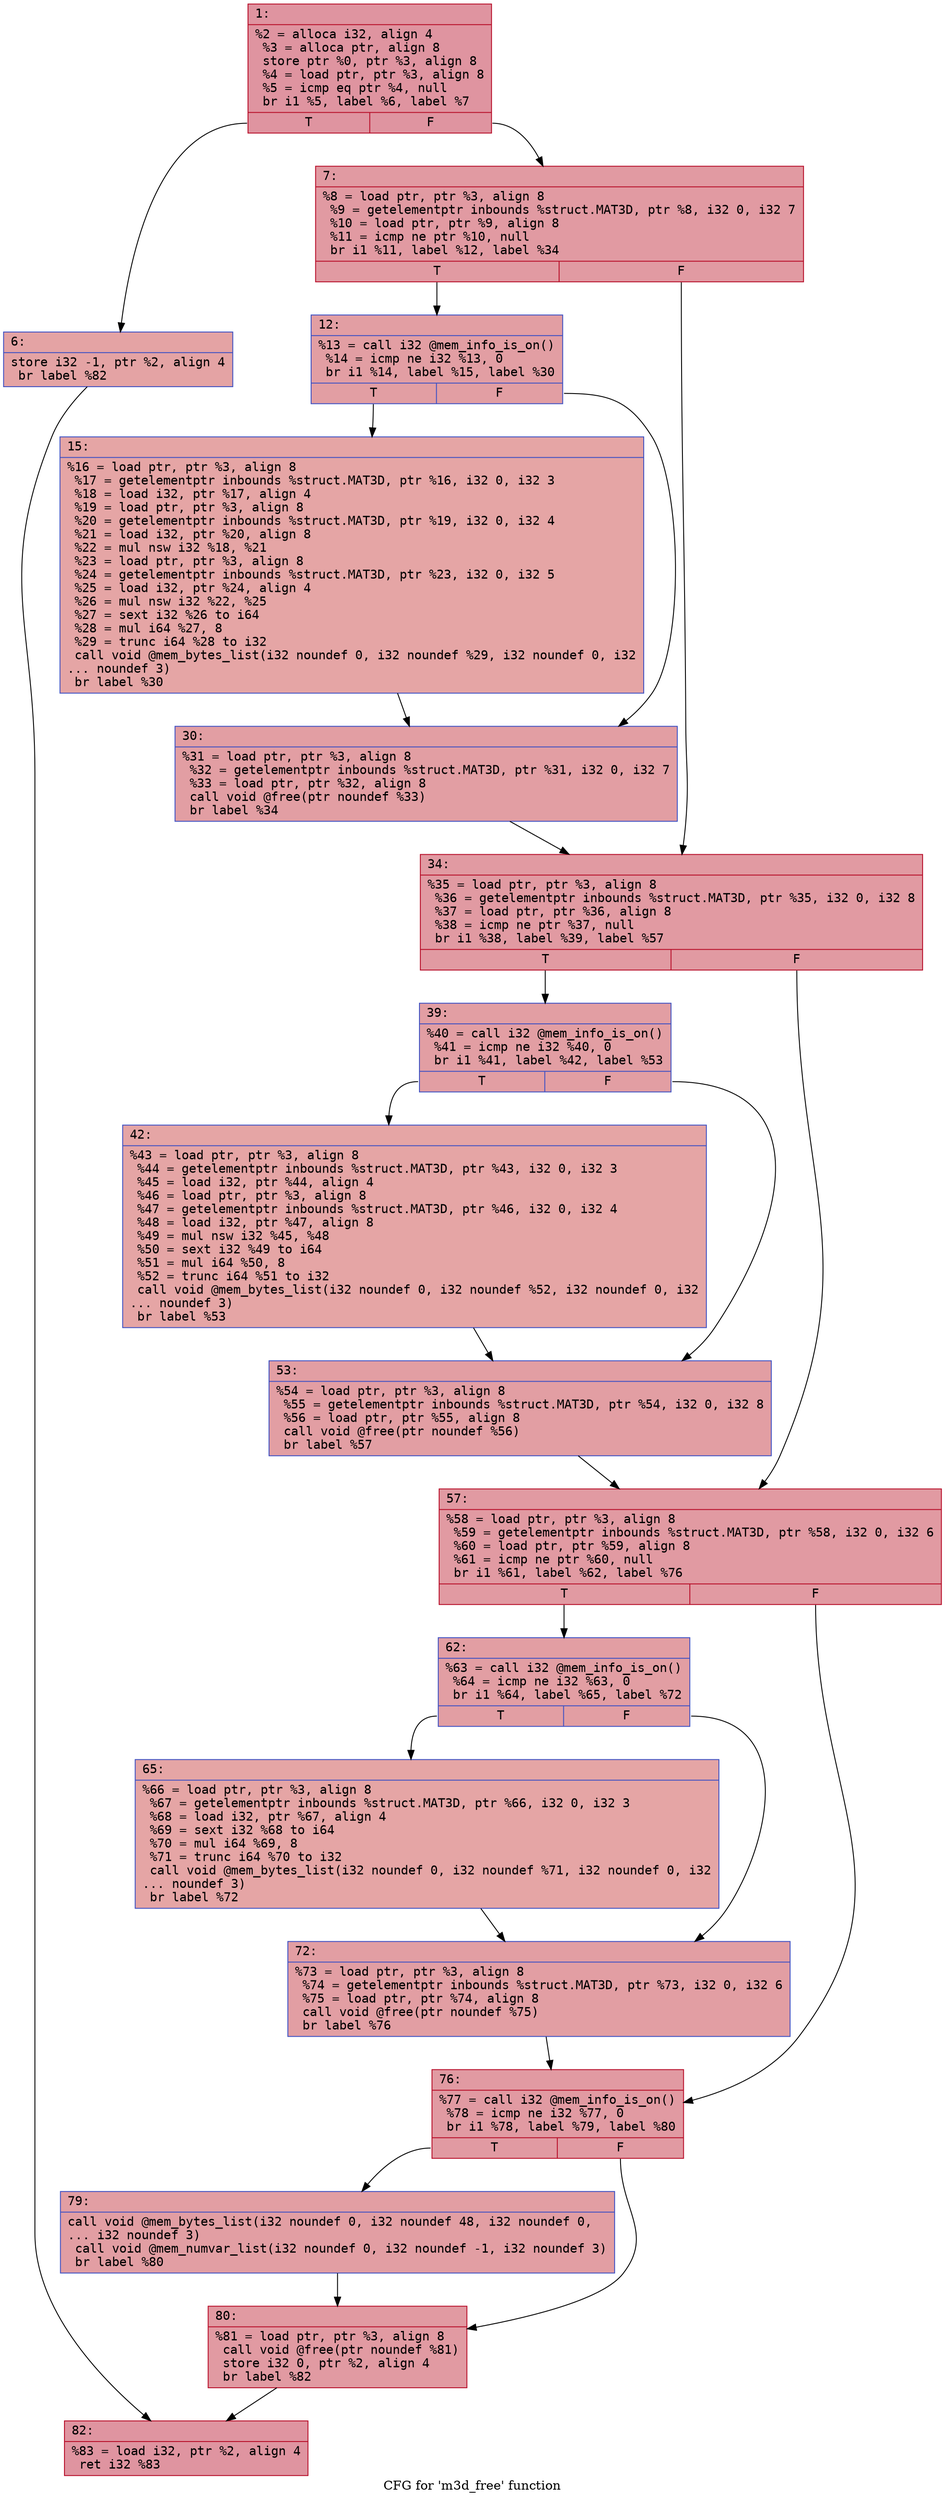 digraph "CFG for 'm3d_free' function" {
	label="CFG for 'm3d_free' function";

	Node0x6000004d2b20 [shape=record,color="#b70d28ff", style=filled, fillcolor="#b70d2870" fontname="Courier",label="{1:\l|  %2 = alloca i32, align 4\l  %3 = alloca ptr, align 8\l  store ptr %0, ptr %3, align 8\l  %4 = load ptr, ptr %3, align 8\l  %5 = icmp eq ptr %4, null\l  br i1 %5, label %6, label %7\l|{<s0>T|<s1>F}}"];
	Node0x6000004d2b20:s0 -> Node0x6000004d2b70[tooltip="1 -> 6\nProbability 37.50%" ];
	Node0x6000004d2b20:s1 -> Node0x6000004d2bc0[tooltip="1 -> 7\nProbability 62.50%" ];
	Node0x6000004d2b70 [shape=record,color="#3d50c3ff", style=filled, fillcolor="#c32e3170" fontname="Courier",label="{6:\l|  store i32 -1, ptr %2, align 4\l  br label %82\l}"];
	Node0x6000004d2b70 -> Node0x6000004d3070[tooltip="6 -> 82\nProbability 100.00%" ];
	Node0x6000004d2bc0 [shape=record,color="#b70d28ff", style=filled, fillcolor="#bb1b2c70" fontname="Courier",label="{7:\l|  %8 = load ptr, ptr %3, align 8\l  %9 = getelementptr inbounds %struct.MAT3D, ptr %8, i32 0, i32 7\l  %10 = load ptr, ptr %9, align 8\l  %11 = icmp ne ptr %10, null\l  br i1 %11, label %12, label %34\l|{<s0>T|<s1>F}}"];
	Node0x6000004d2bc0:s0 -> Node0x6000004d2c10[tooltip="7 -> 12\nProbability 62.50%" ];
	Node0x6000004d2bc0:s1 -> Node0x6000004d2d00[tooltip="7 -> 34\nProbability 37.50%" ];
	Node0x6000004d2c10 [shape=record,color="#3d50c3ff", style=filled, fillcolor="#be242e70" fontname="Courier",label="{12:\l|  %13 = call i32 @mem_info_is_on()\l  %14 = icmp ne i32 %13, 0\l  br i1 %14, label %15, label %30\l|{<s0>T|<s1>F}}"];
	Node0x6000004d2c10:s0 -> Node0x6000004d2c60[tooltip="12 -> 15\nProbability 62.50%" ];
	Node0x6000004d2c10:s1 -> Node0x6000004d2cb0[tooltip="12 -> 30\nProbability 37.50%" ];
	Node0x6000004d2c60 [shape=record,color="#3d50c3ff", style=filled, fillcolor="#c5333470" fontname="Courier",label="{15:\l|  %16 = load ptr, ptr %3, align 8\l  %17 = getelementptr inbounds %struct.MAT3D, ptr %16, i32 0, i32 3\l  %18 = load i32, ptr %17, align 4\l  %19 = load ptr, ptr %3, align 8\l  %20 = getelementptr inbounds %struct.MAT3D, ptr %19, i32 0, i32 4\l  %21 = load i32, ptr %20, align 8\l  %22 = mul nsw i32 %18, %21\l  %23 = load ptr, ptr %3, align 8\l  %24 = getelementptr inbounds %struct.MAT3D, ptr %23, i32 0, i32 5\l  %25 = load i32, ptr %24, align 4\l  %26 = mul nsw i32 %22, %25\l  %27 = sext i32 %26 to i64\l  %28 = mul i64 %27, 8\l  %29 = trunc i64 %28 to i32\l  call void @mem_bytes_list(i32 noundef 0, i32 noundef %29, i32 noundef 0, i32\l... noundef 3)\l  br label %30\l}"];
	Node0x6000004d2c60 -> Node0x6000004d2cb0[tooltip="15 -> 30\nProbability 100.00%" ];
	Node0x6000004d2cb0 [shape=record,color="#3d50c3ff", style=filled, fillcolor="#be242e70" fontname="Courier",label="{30:\l|  %31 = load ptr, ptr %3, align 8\l  %32 = getelementptr inbounds %struct.MAT3D, ptr %31, i32 0, i32 7\l  %33 = load ptr, ptr %32, align 8\l  call void @free(ptr noundef %33)\l  br label %34\l}"];
	Node0x6000004d2cb0 -> Node0x6000004d2d00[tooltip="30 -> 34\nProbability 100.00%" ];
	Node0x6000004d2d00 [shape=record,color="#b70d28ff", style=filled, fillcolor="#bb1b2c70" fontname="Courier",label="{34:\l|  %35 = load ptr, ptr %3, align 8\l  %36 = getelementptr inbounds %struct.MAT3D, ptr %35, i32 0, i32 8\l  %37 = load ptr, ptr %36, align 8\l  %38 = icmp ne ptr %37, null\l  br i1 %38, label %39, label %57\l|{<s0>T|<s1>F}}"];
	Node0x6000004d2d00:s0 -> Node0x6000004d2d50[tooltip="34 -> 39\nProbability 62.50%" ];
	Node0x6000004d2d00:s1 -> Node0x6000004d2e40[tooltip="34 -> 57\nProbability 37.50%" ];
	Node0x6000004d2d50 [shape=record,color="#3d50c3ff", style=filled, fillcolor="#be242e70" fontname="Courier",label="{39:\l|  %40 = call i32 @mem_info_is_on()\l  %41 = icmp ne i32 %40, 0\l  br i1 %41, label %42, label %53\l|{<s0>T|<s1>F}}"];
	Node0x6000004d2d50:s0 -> Node0x6000004d2da0[tooltip="39 -> 42\nProbability 62.50%" ];
	Node0x6000004d2d50:s1 -> Node0x6000004d2df0[tooltip="39 -> 53\nProbability 37.50%" ];
	Node0x6000004d2da0 [shape=record,color="#3d50c3ff", style=filled, fillcolor="#c5333470" fontname="Courier",label="{42:\l|  %43 = load ptr, ptr %3, align 8\l  %44 = getelementptr inbounds %struct.MAT3D, ptr %43, i32 0, i32 3\l  %45 = load i32, ptr %44, align 4\l  %46 = load ptr, ptr %3, align 8\l  %47 = getelementptr inbounds %struct.MAT3D, ptr %46, i32 0, i32 4\l  %48 = load i32, ptr %47, align 8\l  %49 = mul nsw i32 %45, %48\l  %50 = sext i32 %49 to i64\l  %51 = mul i64 %50, 8\l  %52 = trunc i64 %51 to i32\l  call void @mem_bytes_list(i32 noundef 0, i32 noundef %52, i32 noundef 0, i32\l... noundef 3)\l  br label %53\l}"];
	Node0x6000004d2da0 -> Node0x6000004d2df0[tooltip="42 -> 53\nProbability 100.00%" ];
	Node0x6000004d2df0 [shape=record,color="#3d50c3ff", style=filled, fillcolor="#be242e70" fontname="Courier",label="{53:\l|  %54 = load ptr, ptr %3, align 8\l  %55 = getelementptr inbounds %struct.MAT3D, ptr %54, i32 0, i32 8\l  %56 = load ptr, ptr %55, align 8\l  call void @free(ptr noundef %56)\l  br label %57\l}"];
	Node0x6000004d2df0 -> Node0x6000004d2e40[tooltip="53 -> 57\nProbability 100.00%" ];
	Node0x6000004d2e40 [shape=record,color="#b70d28ff", style=filled, fillcolor="#bb1b2c70" fontname="Courier",label="{57:\l|  %58 = load ptr, ptr %3, align 8\l  %59 = getelementptr inbounds %struct.MAT3D, ptr %58, i32 0, i32 6\l  %60 = load ptr, ptr %59, align 8\l  %61 = icmp ne ptr %60, null\l  br i1 %61, label %62, label %76\l|{<s0>T|<s1>F}}"];
	Node0x6000004d2e40:s0 -> Node0x6000004d2e90[tooltip="57 -> 62\nProbability 62.50%" ];
	Node0x6000004d2e40:s1 -> Node0x6000004d2f80[tooltip="57 -> 76\nProbability 37.50%" ];
	Node0x6000004d2e90 [shape=record,color="#3d50c3ff", style=filled, fillcolor="#be242e70" fontname="Courier",label="{62:\l|  %63 = call i32 @mem_info_is_on()\l  %64 = icmp ne i32 %63, 0\l  br i1 %64, label %65, label %72\l|{<s0>T|<s1>F}}"];
	Node0x6000004d2e90:s0 -> Node0x6000004d2ee0[tooltip="62 -> 65\nProbability 62.50%" ];
	Node0x6000004d2e90:s1 -> Node0x6000004d2f30[tooltip="62 -> 72\nProbability 37.50%" ];
	Node0x6000004d2ee0 [shape=record,color="#3d50c3ff", style=filled, fillcolor="#c5333470" fontname="Courier",label="{65:\l|  %66 = load ptr, ptr %3, align 8\l  %67 = getelementptr inbounds %struct.MAT3D, ptr %66, i32 0, i32 3\l  %68 = load i32, ptr %67, align 4\l  %69 = sext i32 %68 to i64\l  %70 = mul i64 %69, 8\l  %71 = trunc i64 %70 to i32\l  call void @mem_bytes_list(i32 noundef 0, i32 noundef %71, i32 noundef 0, i32\l... noundef 3)\l  br label %72\l}"];
	Node0x6000004d2ee0 -> Node0x6000004d2f30[tooltip="65 -> 72\nProbability 100.00%" ];
	Node0x6000004d2f30 [shape=record,color="#3d50c3ff", style=filled, fillcolor="#be242e70" fontname="Courier",label="{72:\l|  %73 = load ptr, ptr %3, align 8\l  %74 = getelementptr inbounds %struct.MAT3D, ptr %73, i32 0, i32 6\l  %75 = load ptr, ptr %74, align 8\l  call void @free(ptr noundef %75)\l  br label %76\l}"];
	Node0x6000004d2f30 -> Node0x6000004d2f80[tooltip="72 -> 76\nProbability 100.00%" ];
	Node0x6000004d2f80 [shape=record,color="#b70d28ff", style=filled, fillcolor="#bb1b2c70" fontname="Courier",label="{76:\l|  %77 = call i32 @mem_info_is_on()\l  %78 = icmp ne i32 %77, 0\l  br i1 %78, label %79, label %80\l|{<s0>T|<s1>F}}"];
	Node0x6000004d2f80:s0 -> Node0x6000004d2fd0[tooltip="76 -> 79\nProbability 62.50%" ];
	Node0x6000004d2f80:s1 -> Node0x6000004d3020[tooltip="76 -> 80\nProbability 37.50%" ];
	Node0x6000004d2fd0 [shape=record,color="#3d50c3ff", style=filled, fillcolor="#be242e70" fontname="Courier",label="{79:\l|  call void @mem_bytes_list(i32 noundef 0, i32 noundef 48, i32 noundef 0,\l... i32 noundef 3)\l  call void @mem_numvar_list(i32 noundef 0, i32 noundef -1, i32 noundef 3)\l  br label %80\l}"];
	Node0x6000004d2fd0 -> Node0x6000004d3020[tooltip="79 -> 80\nProbability 100.00%" ];
	Node0x6000004d3020 [shape=record,color="#b70d28ff", style=filled, fillcolor="#bb1b2c70" fontname="Courier",label="{80:\l|  %81 = load ptr, ptr %3, align 8\l  call void @free(ptr noundef %81)\l  store i32 0, ptr %2, align 4\l  br label %82\l}"];
	Node0x6000004d3020 -> Node0x6000004d3070[tooltip="80 -> 82\nProbability 100.00%" ];
	Node0x6000004d3070 [shape=record,color="#b70d28ff", style=filled, fillcolor="#b70d2870" fontname="Courier",label="{82:\l|  %83 = load i32, ptr %2, align 4\l  ret i32 %83\l}"];
}
